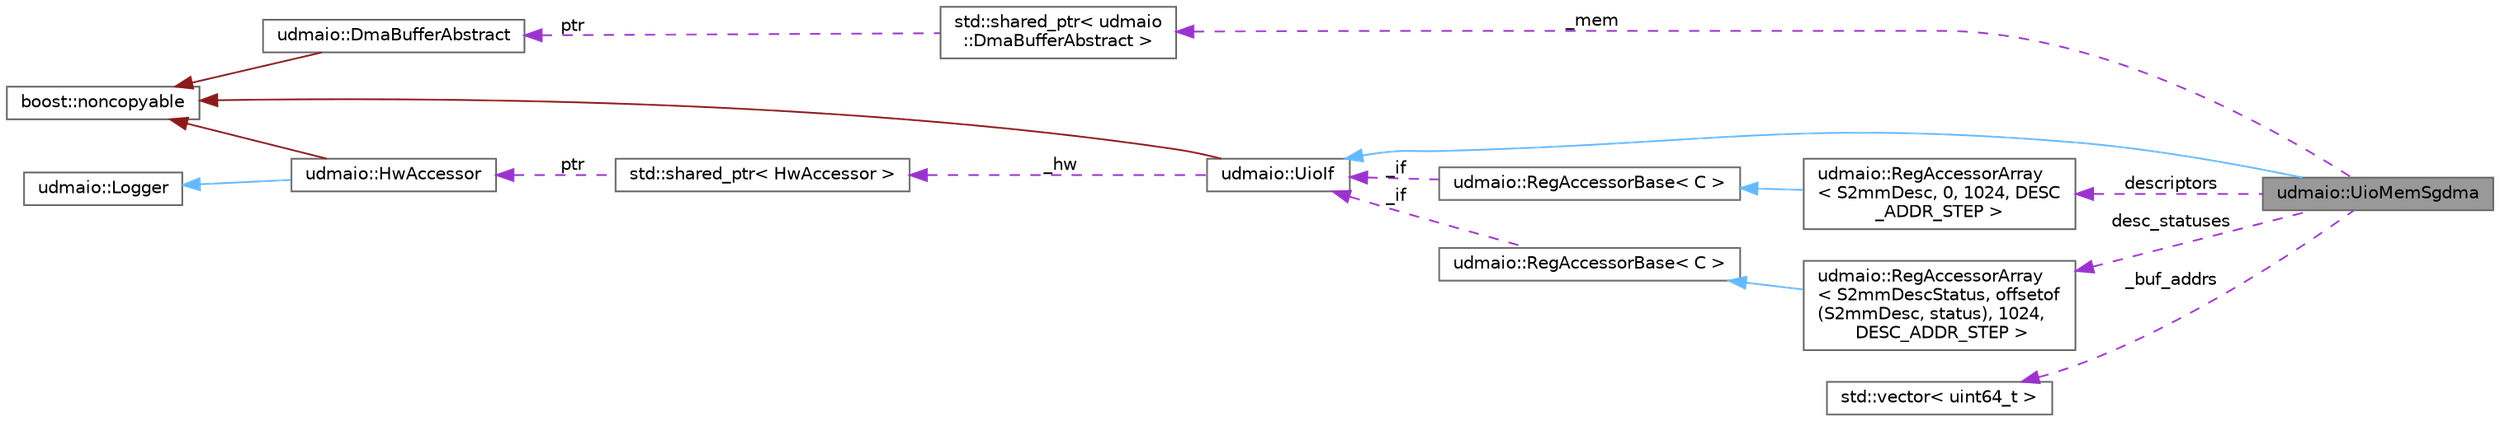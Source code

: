 digraph "udmaio::UioMemSgdma"
{
 // INTERACTIVE_SVG=YES
 // LATEX_PDF_SIZE
  bgcolor="transparent";
  edge [fontname=Helvetica,fontsize=10,labelfontname=Helvetica,labelfontsize=10];
  node [fontname=Helvetica,fontsize=10,shape=box,height=0.2,width=0.4];
  rankdir="LR";
  Node1 [label="udmaio::UioMemSgdma",height=0.2,width=0.4,color="gray40", fillcolor="grey60", style="filled", fontcolor="black",tooltip="Interface to AXI DMA scatter-gather buffers & descriptors Uses a UioIf to access DMA descriptor memor..."];
  Node2 -> Node1 [dir="back",color="steelblue1",style="solid"];
  Node2 [label="udmaio::UioIf",height=0.2,width=0.4,color="gray40", fillcolor="white", style="filled",URL="$classudmaio_1_1_uio_if.html",tooltip="Base class for UIO interfaces."];
  Node3 -> Node2 [dir="back",color="firebrick4",style="solid"];
  Node3 [label="boost::noncopyable",height=0.2,width=0.4,color="gray40", fillcolor="white", style="filled",tooltip=" "];
  Node4 -> Node2 [dir="back",color="darkorchid3",style="dashed",label=" _hw" ];
  Node4 [label="std::shared_ptr\< HwAccessor \>",height=0.2,width=0.4,color="gray40", fillcolor="white", style="filled",tooltip=" "];
  Node5 -> Node4 [dir="back",color="darkorchid3",style="dashed",label=" ptr" ];
  Node5 [label="udmaio::HwAccessor",height=0.2,width=0.4,color="gray40", fillcolor="white", style="filled",URL="$classudmaio_1_1_hw_accessor.html",tooltip="Base class for hardware access."];
  Node6 -> Node5 [dir="back",color="steelblue1",style="solid"];
  Node6 [label="udmaio::Logger",height=0.2,width=0.4,color="gray40", fillcolor="white", style="filled",URL="$structudmaio_1_1_logger.html",tooltip=" "];
  Node3 -> Node5 [dir="back",color="firebrick4",style="solid"];
  Node7 -> Node1 [dir="back",color="darkorchid3",style="dashed",label=" descriptors" ];
  Node7 [label="udmaio::RegAccessorArray\l\< S2mmDesc, 0, 1024, DESC\l_ADDR_STEP \>",height=0.2,width=0.4,color="gray40", fillcolor="white", style="filled",URL="$classudmaio_1_1_reg_accessor_array.html",tooltip=" "];
  Node8 -> Node7 [dir="back",color="steelblue1",style="solid"];
  Node8 [label="udmaio::RegAccessorBase\< C \>",height=0.2,width=0.4,color="gray40", fillcolor="white", style="filled",URL="$classudmaio_1_1_reg_accessor_base.html",tooltip="Base class implementing register access. Only used by subclasses, not used directly."];
  Node2 -> Node8 [dir="back",color="darkorchid3",style="dashed",label=" _if" ];
  Node9 -> Node1 [dir="back",color="darkorchid3",style="dashed",label=" desc_statuses" ];
  Node9 [label="udmaio::RegAccessorArray\l\< S2mmDescStatus, offsetof\l(S2mmDesc, status), 1024,\l DESC_ADDR_STEP \>",height=0.2,width=0.4,color="gray40", fillcolor="white", style="filled",URL="$classudmaio_1_1_reg_accessor_array.html",tooltip=" "];
  Node10 -> Node9 [dir="back",color="steelblue1",style="solid"];
  Node10 [label="udmaio::RegAccessorBase\< C \>",height=0.2,width=0.4,color="gray40", fillcolor="white", style="filled",URL="$classudmaio_1_1_reg_accessor_base.html",tooltip="Base class implementing register access. Only used by subclasses, not used directly."];
  Node2 -> Node10 [dir="back",color="darkorchid3",style="dashed",label=" _if" ];
  Node11 -> Node1 [dir="back",color="darkorchid3",style="dashed",label=" _buf_addrs" ];
  Node11 [label="std::vector\< uint64_t \>",height=0.2,width=0.4,color="gray40", fillcolor="white", style="filled",tooltip=" "];
  Node12 -> Node1 [dir="back",color="darkorchid3",style="dashed",label=" _mem" ];
  Node12 [label="std::shared_ptr\< udmaio\l::DmaBufferAbstract \>",height=0.2,width=0.4,color="gray40", fillcolor="white", style="filled",tooltip=" "];
  Node13 -> Node12 [dir="back",color="darkorchid3",style="dashed",label=" ptr" ];
  Node13 [label="udmaio::DmaBufferAbstract",height=0.2,width=0.4,color="gray40", fillcolor="white", style="filled",URL="$classudmaio_1_1_dma_buffer_abstract.html",tooltip="Base class for DMA data buffer."];
  Node3 -> Node13 [dir="back",color="firebrick4",style="solid"];
}
